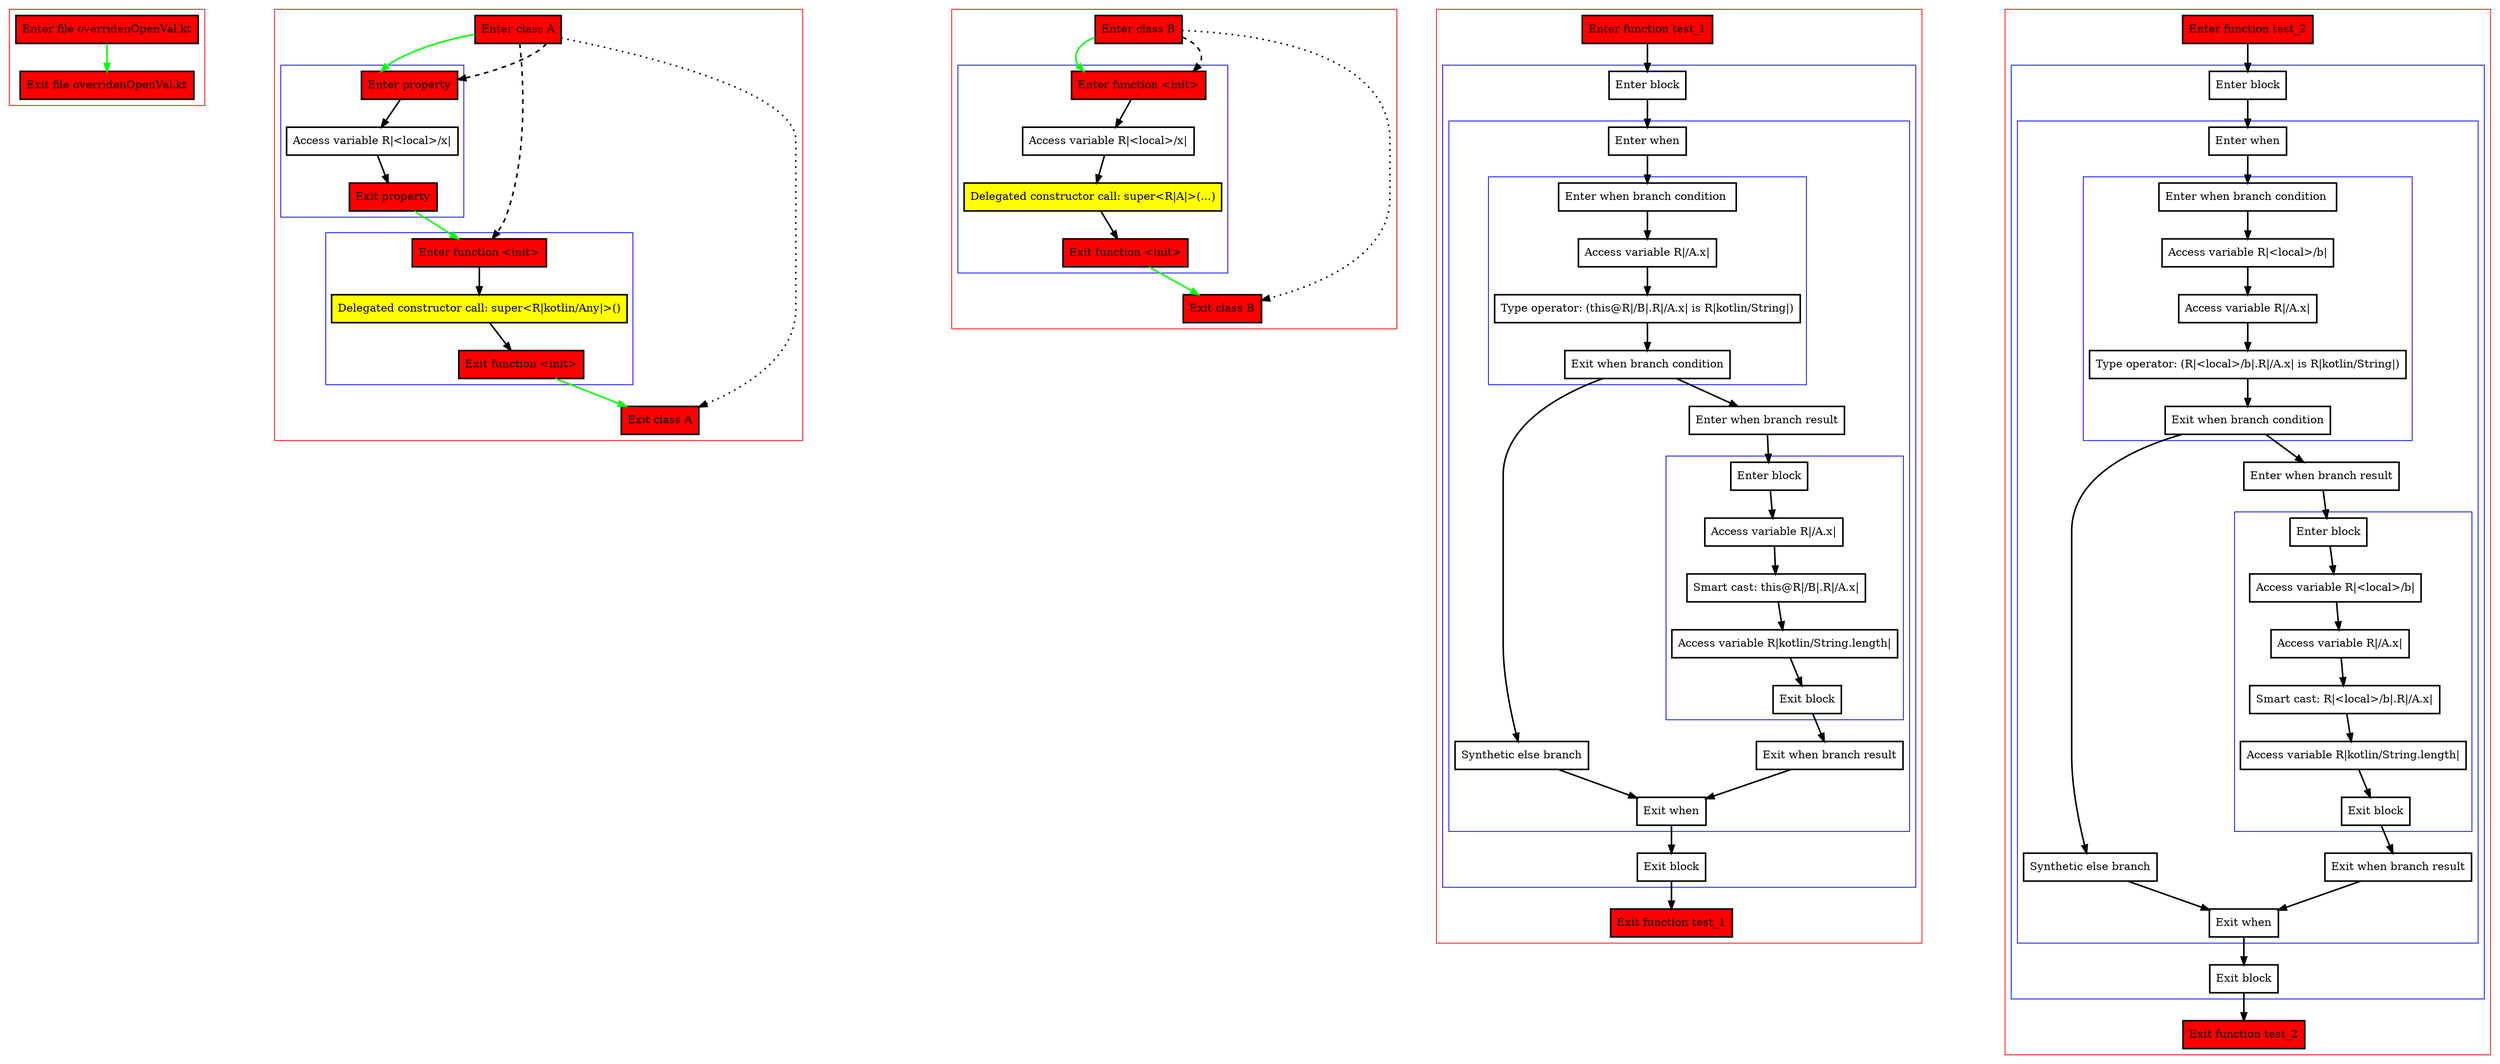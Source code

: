 digraph overridenOpenVal_kt {
    graph [nodesep=3]
    node [shape=box penwidth=2]
    edge [penwidth=2]

    subgraph cluster_0 {
        color=red
        0 [label="Enter file overridenOpenVal.kt" style="filled" fillcolor=red];
        1 [label="Exit file overridenOpenVal.kt" style="filled" fillcolor=red];
    }
    0 -> {1} [color=green];

    subgraph cluster_1 {
        color=red
        2 [label="Enter class A" style="filled" fillcolor=red];
        subgraph cluster_2 {
            color=blue
            3 [label="Enter property" style="filled" fillcolor=red];
            4 [label="Access variable R|<local>/x|"];
            5 [label="Exit property" style="filled" fillcolor=red];
        }
        subgraph cluster_3 {
            color=blue
            6 [label="Enter function <init>" style="filled" fillcolor=red];
            7 [label="Delegated constructor call: super<R|kotlin/Any|>()" style="filled" fillcolor=yellow];
            8 [label="Exit function <init>" style="filled" fillcolor=red];
        }
        9 [label="Exit class A" style="filled" fillcolor=red];
    }
    2 -> {3} [color=green];
    2 -> {9} [style=dotted];
    2 -> {3 6} [style=dashed];
    3 -> {4};
    4 -> {5};
    5 -> {6} [color=green];
    6 -> {7};
    7 -> {8};
    8 -> {9} [color=green];

    subgraph cluster_4 {
        color=red
        10 [label="Enter class B" style="filled" fillcolor=red];
        subgraph cluster_5 {
            color=blue
            11 [label="Enter function <init>" style="filled" fillcolor=red];
            12 [label="Access variable R|<local>/x|"];
            13 [label="Delegated constructor call: super<R|A|>(...)" style="filled" fillcolor=yellow];
            14 [label="Exit function <init>" style="filled" fillcolor=red];
        }
        15 [label="Exit class B" style="filled" fillcolor=red];
    }
    10 -> {11} [color=green];
    10 -> {15} [style=dotted];
    10 -> {11} [style=dashed];
    11 -> {12};
    12 -> {13};
    13 -> {14};
    14 -> {15} [color=green];

    subgraph cluster_6 {
        color=red
        16 [label="Enter function test_1" style="filled" fillcolor=red];
        subgraph cluster_7 {
            color=blue
            17 [label="Enter block"];
            subgraph cluster_8 {
                color=blue
                18 [label="Enter when"];
                subgraph cluster_9 {
                    color=blue
                    19 [label="Enter when branch condition "];
                    20 [label="Access variable R|/A.x|"];
                    21 [label="Type operator: (this@R|/B|.R|/A.x| is R|kotlin/String|)"];
                    22 [label="Exit when branch condition"];
                }
                23 [label="Synthetic else branch"];
                24 [label="Enter when branch result"];
                subgraph cluster_10 {
                    color=blue
                    25 [label="Enter block"];
                    26 [label="Access variable R|/A.x|"];
                    27 [label="Smart cast: this@R|/B|.R|/A.x|"];
                    28 [label="Access variable R|kotlin/String.length|"];
                    29 [label="Exit block"];
                }
                30 [label="Exit when branch result"];
                31 [label="Exit when"];
            }
            32 [label="Exit block"];
        }
        33 [label="Exit function test_1" style="filled" fillcolor=red];
    }
    16 -> {17};
    17 -> {18};
    18 -> {19};
    19 -> {20};
    20 -> {21};
    21 -> {22};
    22 -> {23 24};
    23 -> {31};
    24 -> {25};
    25 -> {26};
    26 -> {27};
    27 -> {28};
    28 -> {29};
    29 -> {30};
    30 -> {31};
    31 -> {32};
    32 -> {33};

    subgraph cluster_11 {
        color=red
        34 [label="Enter function test_2" style="filled" fillcolor=red];
        subgraph cluster_12 {
            color=blue
            35 [label="Enter block"];
            subgraph cluster_13 {
                color=blue
                36 [label="Enter when"];
                subgraph cluster_14 {
                    color=blue
                    37 [label="Enter when branch condition "];
                    38 [label="Access variable R|<local>/b|"];
                    39 [label="Access variable R|/A.x|"];
                    40 [label="Type operator: (R|<local>/b|.R|/A.x| is R|kotlin/String|)"];
                    41 [label="Exit when branch condition"];
                }
                42 [label="Synthetic else branch"];
                43 [label="Enter when branch result"];
                subgraph cluster_15 {
                    color=blue
                    44 [label="Enter block"];
                    45 [label="Access variable R|<local>/b|"];
                    46 [label="Access variable R|/A.x|"];
                    47 [label="Smart cast: R|<local>/b|.R|/A.x|"];
                    48 [label="Access variable R|kotlin/String.length|"];
                    49 [label="Exit block"];
                }
                50 [label="Exit when branch result"];
                51 [label="Exit when"];
            }
            52 [label="Exit block"];
        }
        53 [label="Exit function test_2" style="filled" fillcolor=red];
    }
    34 -> {35};
    35 -> {36};
    36 -> {37};
    37 -> {38};
    38 -> {39};
    39 -> {40};
    40 -> {41};
    41 -> {42 43};
    42 -> {51};
    43 -> {44};
    44 -> {45};
    45 -> {46};
    46 -> {47};
    47 -> {48};
    48 -> {49};
    49 -> {50};
    50 -> {51};
    51 -> {52};
    52 -> {53};

}
